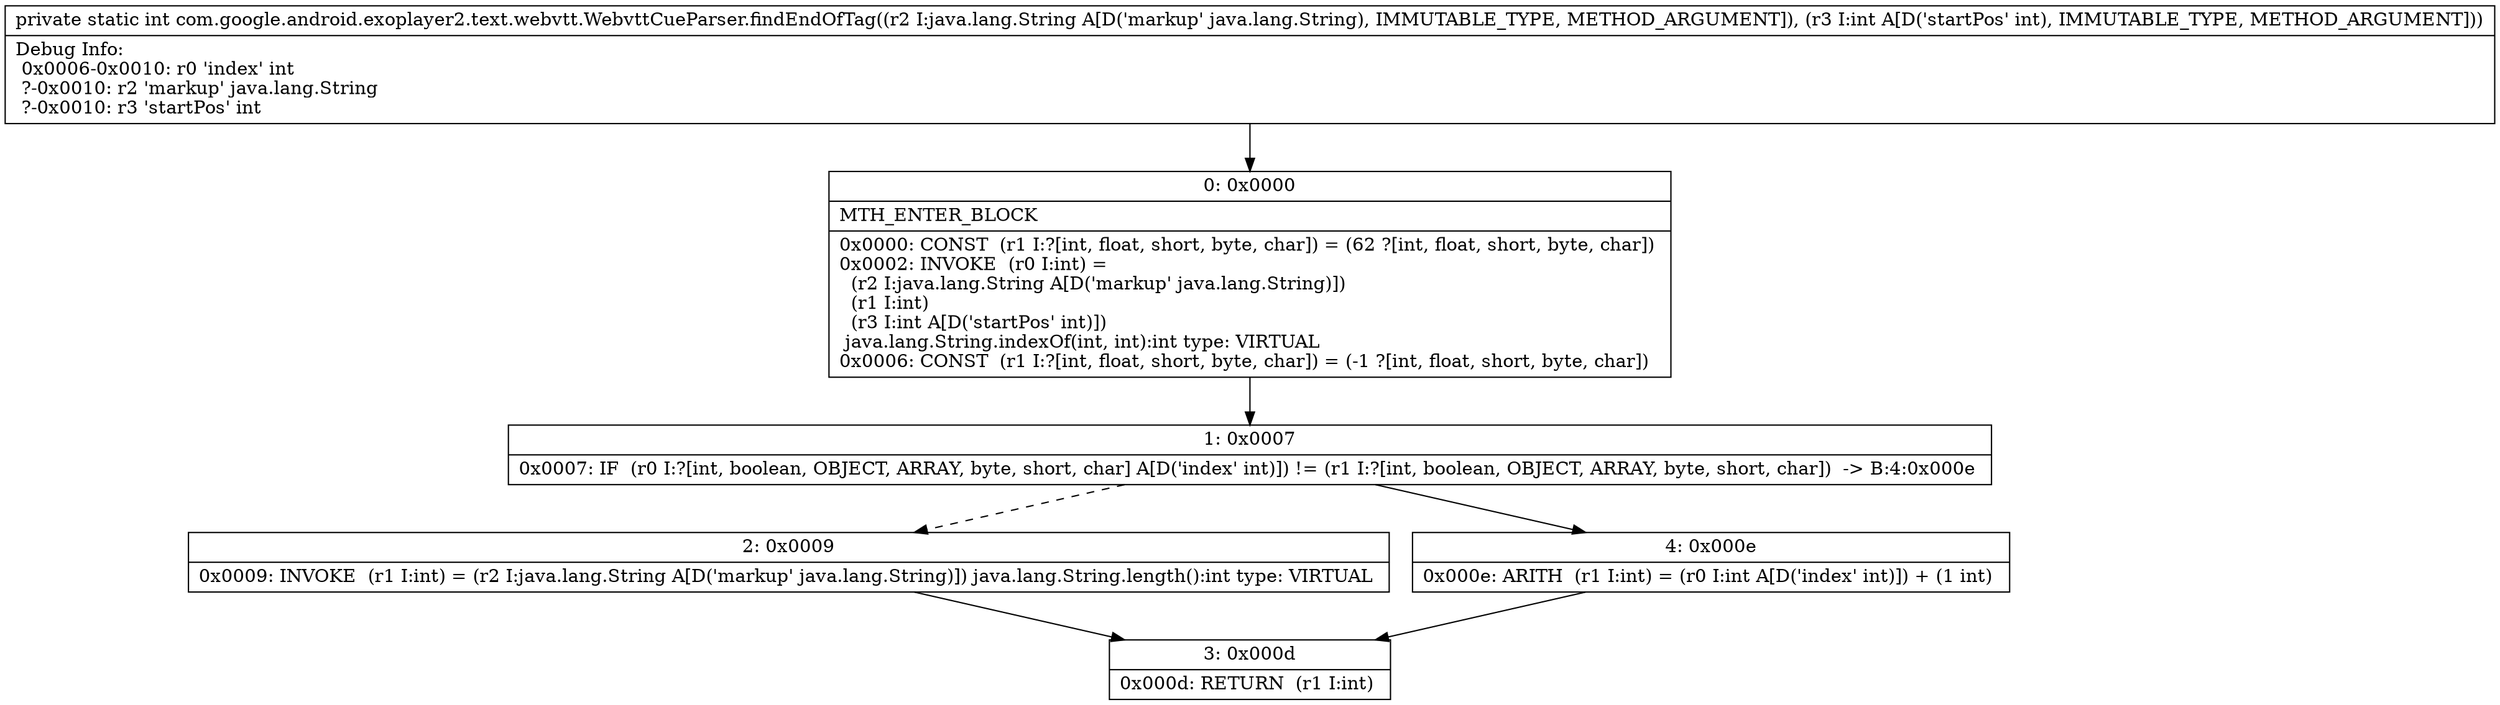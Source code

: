 digraph "CFG forcom.google.android.exoplayer2.text.webvtt.WebvttCueParser.findEndOfTag(Ljava\/lang\/String;I)I" {
Node_0 [shape=record,label="{0\:\ 0x0000|MTH_ENTER_BLOCK\l|0x0000: CONST  (r1 I:?[int, float, short, byte, char]) = (62 ?[int, float, short, byte, char]) \l0x0002: INVOKE  (r0 I:int) = \l  (r2 I:java.lang.String A[D('markup' java.lang.String)])\l  (r1 I:int)\l  (r3 I:int A[D('startPos' int)])\l java.lang.String.indexOf(int, int):int type: VIRTUAL \l0x0006: CONST  (r1 I:?[int, float, short, byte, char]) = (\-1 ?[int, float, short, byte, char]) \l}"];
Node_1 [shape=record,label="{1\:\ 0x0007|0x0007: IF  (r0 I:?[int, boolean, OBJECT, ARRAY, byte, short, char] A[D('index' int)]) != (r1 I:?[int, boolean, OBJECT, ARRAY, byte, short, char])  \-\> B:4:0x000e \l}"];
Node_2 [shape=record,label="{2\:\ 0x0009|0x0009: INVOKE  (r1 I:int) = (r2 I:java.lang.String A[D('markup' java.lang.String)]) java.lang.String.length():int type: VIRTUAL \l}"];
Node_3 [shape=record,label="{3\:\ 0x000d|0x000d: RETURN  (r1 I:int) \l}"];
Node_4 [shape=record,label="{4\:\ 0x000e|0x000e: ARITH  (r1 I:int) = (r0 I:int A[D('index' int)]) + (1 int) \l}"];
MethodNode[shape=record,label="{private static int com.google.android.exoplayer2.text.webvtt.WebvttCueParser.findEndOfTag((r2 I:java.lang.String A[D('markup' java.lang.String), IMMUTABLE_TYPE, METHOD_ARGUMENT]), (r3 I:int A[D('startPos' int), IMMUTABLE_TYPE, METHOD_ARGUMENT]))  | Debug Info:\l  0x0006\-0x0010: r0 'index' int\l  ?\-0x0010: r2 'markup' java.lang.String\l  ?\-0x0010: r3 'startPos' int\l}"];
MethodNode -> Node_0;
Node_0 -> Node_1;
Node_1 -> Node_2[style=dashed];
Node_1 -> Node_4;
Node_2 -> Node_3;
Node_4 -> Node_3;
}

